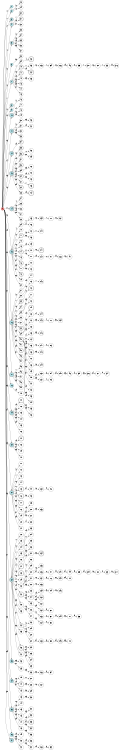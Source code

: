 digraph APTA {
__start0 [label="" shape="none"];

rankdir=LR;
size="8,5";

s0 [style="filled", color="black", fillcolor="#ff817b" shape="circle", label="0"];
s1 [style="filled", color="black", fillcolor="powderblue" shape="circle", label="1"];
s2 [style="filled", color="black", fillcolor="powderblue" shape="circle", label="2"];
s3 [style="rounded,filled", color="black", fillcolor="powderblue" shape="doublecircle", label="3"];
s4 [style="rounded,filled", color="black", fillcolor="powderblue" shape="doublecircle", label="4"];
s5 [style="rounded,filled", color="black", fillcolor="powderblue" shape="doublecircle", label="5"];
s6 [style="filled", color="black", fillcolor="powderblue" shape="circle", label="6"];
s7 [style="rounded,filled", color="black", fillcolor="powderblue" shape="doublecircle", label="7"];
s8 [style="rounded,filled", color="black", fillcolor="powderblue" shape="doublecircle", label="8"];
s9 [style="filled", color="black", fillcolor="powderblue" shape="circle", label="9"];
s10 [style="rounded,filled", color="black", fillcolor="powderblue" shape="doublecircle", label="10"];
s11 [style="rounded,filled", color="black", fillcolor="powderblue" shape="doublecircle", label="11"];
s12 [style="rounded,filled", color="black", fillcolor="powderblue" shape="doublecircle", label="12"];
s13 [style="rounded,filled", color="black", fillcolor="powderblue" shape="doublecircle", label="13"];
s14 [style="rounded,filled", color="black", fillcolor="powderblue" shape="doublecircle", label="14"];
s15 [style="rounded,filled", color="black", fillcolor="powderblue" shape="doublecircle", label="15"];
s16 [style="rounded,filled", color="black", fillcolor="powderblue" shape="doublecircle", label="16"];
s17 [style="rounded,filled", color="black", fillcolor="powderblue" shape="doublecircle", label="17"];
s18 [style="filled", color="black", fillcolor="powderblue" shape="circle", label="18"];
s19 [style="rounded,filled", color="black", fillcolor="powderblue" shape="doublecircle", label="19"];
s20 [style="rounded,filled", color="black", fillcolor="powderblue" shape="doublecircle", label="20"];
s21 [style="rounded,filled", color="black", fillcolor="powderblue" shape="doublecircle", label="21"];
s22 [style="rounded,filled", color="black", fillcolor="powderblue" shape="doublecircle", label="22"];
s23 [style="filled", color="black", fillcolor="powderblue" shape="circle", label="23"];
s24 [style="filled", color="black", fillcolor="powderblue" shape="circle", label="24"];
s25 [style="rounded,filled", color="black", fillcolor="powderblue" shape="doublecircle", label="25"];
s26 [style="filled", color="black", fillcolor="powderblue" shape="circle", label="26"];
s27 [style="rounded,filled", color="black", fillcolor="powderblue" shape="doublecircle", label="27"];
s28 [style="filled", color="black", fillcolor="white" shape="circle", label="28"];
s29 [style="filled", color="black", fillcolor="white" shape="circle", label="29"];
s30 [style="rounded,filled", color="black", fillcolor="white" shape="doublecircle", label="30"];
s31 [style="rounded,filled", color="black", fillcolor="white" shape="doublecircle", label="31"];
s32 [style="filled", color="black", fillcolor="white" shape="circle", label="32"];
s33 [style="filled", color="black", fillcolor="white" shape="circle", label="33"];
s34 [style="filled", color="black", fillcolor="white" shape="circle", label="34"];
s35 [style="filled", color="black", fillcolor="white" shape="circle", label="35"];
s36 [style="filled", color="black", fillcolor="white" shape="circle", label="36"];
s37 [style="filled", color="black", fillcolor="white" shape="circle", label="37"];
s38 [style="filled", color="black", fillcolor="white" shape="circle", label="38"];
s39 [style="filled", color="black", fillcolor="white" shape="circle", label="39"];
s40 [style="rounded,filled", color="black", fillcolor="white" shape="doublecircle", label="40"];
s41 [style="rounded,filled", color="black", fillcolor="white" shape="doublecircle", label="41"];
s42 [style="filled", color="black", fillcolor="white" shape="circle", label="42"];
s43 [style="filled", color="black", fillcolor="white" shape="circle", label="43"];
s44 [style="filled", color="black", fillcolor="white" shape="circle", label="44"];
s45 [style="filled", color="black", fillcolor="white" shape="circle", label="45"];
s46 [style="filled", color="black", fillcolor="white" shape="circle", label="46"];
s47 [style="filled", color="black", fillcolor="white" shape="circle", label="47"];
s48 [style="filled", color="black", fillcolor="white" shape="circle", label="48"];
s49 [style="filled", color="black", fillcolor="white" shape="circle", label="49"];
s50 [style="filled", color="black", fillcolor="white" shape="circle", label="50"];
s51 [style="filled", color="black", fillcolor="white" shape="circle", label="51"];
s52 [style="filled", color="black", fillcolor="white" shape="circle", label="52"];
s53 [style="filled", color="black", fillcolor="white" shape="circle", label="53"];
s54 [style="rounded,filled", color="black", fillcolor="white" shape="doublecircle", label="54"];
s55 [style="rounded,filled", color="black", fillcolor="white" shape="doublecircle", label="55"];
s56 [style="rounded,filled", color="black", fillcolor="white" shape="doublecircle", label="56"];
s57 [style="filled", color="black", fillcolor="white" shape="circle", label="57"];
s58 [style="rounded,filled", color="black", fillcolor="white" shape="doublecircle", label="58"];
s59 [style="filled", color="black", fillcolor="white" shape="circle", label="59"];
s60 [style="rounded,filled", color="black", fillcolor="white" shape="doublecircle", label="60"];
s61 [style="filled", color="black", fillcolor="white" shape="circle", label="61"];
s62 [style="rounded,filled", color="black", fillcolor="white" shape="doublecircle", label="62"];
s63 [style="filled", color="black", fillcolor="white" shape="circle", label="63"];
s64 [style="filled", color="black", fillcolor="white" shape="circle", label="64"];
s65 [style="filled", color="black", fillcolor="white" shape="circle", label="65"];
s66 [style="filled", color="black", fillcolor="white" shape="circle", label="66"];
s67 [style="filled", color="black", fillcolor="white" shape="circle", label="67"];
s68 [style="filled", color="black", fillcolor="white" shape="circle", label="68"];
s69 [style="filled", color="black", fillcolor="white" shape="circle", label="69"];
s70 [style="filled", color="black", fillcolor="white" shape="circle", label="70"];
s71 [style="rounded,filled", color="black", fillcolor="white" shape="doublecircle", label="71"];
s72 [style="filled", color="black", fillcolor="white" shape="circle", label="72"];
s73 [style="filled", color="black", fillcolor="white" shape="circle", label="73"];
s74 [style="rounded,filled", color="black", fillcolor="white" shape="doublecircle", label="74"];
s75 [style="filled", color="black", fillcolor="white" shape="circle", label="75"];
s76 [style="rounded,filled", color="black", fillcolor="white" shape="doublecircle", label="76"];
s77 [style="filled", color="black", fillcolor="white" shape="circle", label="77"];
s78 [style="rounded,filled", color="black", fillcolor="white" shape="doublecircle", label="78"];
s79 [style="filled", color="black", fillcolor="white" shape="circle", label="79"];
s80 [style="filled", color="black", fillcolor="white" shape="circle", label="80"];
s81 [style="filled", color="black", fillcolor="white" shape="circle", label="81"];
s82 [style="filled", color="black", fillcolor="white" shape="circle", label="82"];
s83 [style="rounded,filled", color="black", fillcolor="white" shape="doublecircle", label="83"];
s84 [style="filled", color="black", fillcolor="white" shape="circle", label="84"];
s85 [style="filled", color="black", fillcolor="white" shape="circle", label="85"];
s86 [style="filled", color="black", fillcolor="white" shape="circle", label="86"];
s87 [style="filled", color="black", fillcolor="white" shape="circle", label="87"];
s88 [style="rounded,filled", color="black", fillcolor="white" shape="doublecircle", label="88"];
s89 [style="filled", color="black", fillcolor="white" shape="circle", label="89"];
s90 [style="rounded,filled", color="black", fillcolor="white" shape="doublecircle", label="90"];
s91 [style="filled", color="black", fillcolor="white" shape="circle", label="91"];
s92 [style="rounded,filled", color="black", fillcolor="white" shape="doublecircle", label="92"];
s93 [style="filled", color="black", fillcolor="white" shape="circle", label="93"];
s94 [style="filled", color="black", fillcolor="white" shape="circle", label="94"];
s95 [style="filled", color="black", fillcolor="white" shape="circle", label="95"];
s96 [style="filled", color="black", fillcolor="white" shape="circle", label="96"];
s97 [style="filled", color="black", fillcolor="white" shape="circle", label="97"];
s98 [style="filled", color="black", fillcolor="white" shape="circle", label="98"];
s99 [style="filled", color="black", fillcolor="white" shape="circle", label="99"];
s100 [style="filled", color="black", fillcolor="white" shape="circle", label="100"];
s101 [style="rounded,filled", color="black", fillcolor="white" shape="doublecircle", label="101"];
s102 [style="filled", color="black", fillcolor="white" shape="circle", label="102"];
s103 [style="filled", color="black", fillcolor="white" shape="circle", label="103"];
s104 [style="filled", color="black", fillcolor="white" shape="circle", label="104"];
s105 [style="filled", color="black", fillcolor="white" shape="circle", label="105"];
s106 [style="filled", color="black", fillcolor="white" shape="circle", label="106"];
s107 [style="rounded,filled", color="black", fillcolor="white" shape="doublecircle", label="107"];
s108 [style="filled", color="black", fillcolor="white" shape="circle", label="108"];
s109 [style="filled", color="black", fillcolor="white" shape="circle", label="109"];
s110 [style="filled", color="black", fillcolor="white" shape="circle", label="110"];
s111 [style="filled", color="black", fillcolor="white" shape="circle", label="111"];
s112 [style="filled", color="black", fillcolor="white" shape="circle", label="112"];
s113 [style="filled", color="black", fillcolor="white" shape="circle", label="113"];
s114 [style="filled", color="black", fillcolor="white" shape="circle", label="114"];
s115 [style="rounded,filled", color="black", fillcolor="white" shape="doublecircle", label="115"];
s116 [style="rounded,filled", color="black", fillcolor="white" shape="doublecircle", label="116"];
s117 [style="rounded,filled", color="black", fillcolor="white" shape="doublecircle", label="117"];
s118 [style="filled", color="black", fillcolor="white" shape="circle", label="118"];
s119 [style="filled", color="black", fillcolor="white" shape="circle", label="119"];
s120 [style="filled", color="black", fillcolor="white" shape="circle", label="120"];
s121 [style="filled", color="black", fillcolor="white" shape="circle", label="121"];
s122 [style="filled", color="black", fillcolor="white" shape="circle", label="122"];
s123 [style="filled", color="black", fillcolor="white" shape="circle", label="123"];
s124 [style="filled", color="black", fillcolor="white" shape="circle", label="124"];
s125 [style="filled", color="black", fillcolor="white" shape="circle", label="125"];
s126 [style="filled", color="black", fillcolor="white" shape="circle", label="126"];
s127 [style="rounded,filled", color="black", fillcolor="white" shape="doublecircle", label="127"];
s128 [style="rounded,filled", color="black", fillcolor="white" shape="doublecircle", label="128"];
s129 [style="filled", color="black", fillcolor="white" shape="circle", label="129"];
s130 [style="filled", color="black", fillcolor="white" shape="circle", label="130"];
s131 [style="rounded,filled", color="black", fillcolor="white" shape="doublecircle", label="131"];
s132 [style="filled", color="black", fillcolor="white" shape="circle", label="132"];
s133 [style="filled", color="black", fillcolor="white" shape="circle", label="133"];
s134 [style="filled", color="black", fillcolor="white" shape="circle", label="134"];
s135 [style="filled", color="black", fillcolor="white" shape="circle", label="135"];
s136 [style="rounded,filled", color="black", fillcolor="white" shape="doublecircle", label="136"];
s137 [style="filled", color="black", fillcolor="white" shape="circle", label="137"];
s138 [style="filled", color="black", fillcolor="white" shape="circle", label="138"];
s139 [style="filled", color="black", fillcolor="white" shape="circle", label="139"];
s140 [style="filled", color="black", fillcolor="white" shape="circle", label="140"];
s141 [style="rounded,filled", color="black", fillcolor="white" shape="doublecircle", label="141"];
s142 [style="filled", color="black", fillcolor="white" shape="circle", label="142"];
s143 [style="filled", color="black", fillcolor="white" shape="circle", label="143"];
s144 [style="filled", color="black", fillcolor="white" shape="circle", label="144"];
s145 [style="filled", color="black", fillcolor="white" shape="circle", label="145"];
s146 [style="filled", color="black", fillcolor="white" shape="circle", label="146"];
s147 [style="filled", color="black", fillcolor="white" shape="circle", label="147"];
s148 [style="filled", color="black", fillcolor="white" shape="circle", label="148"];
s149 [style="filled", color="black", fillcolor="white" shape="circle", label="149"];
s150 [style="filled", color="black", fillcolor="white" shape="circle", label="150"];
s151 [style="filled", color="black", fillcolor="white" shape="circle", label="151"];
s152 [style="rounded,filled", color="black", fillcolor="white" shape="doublecircle", label="152"];
s153 [style="filled", color="black", fillcolor="white" shape="circle", label="153"];
s154 [style="rounded,filled", color="black", fillcolor="white" shape="doublecircle", label="154"];
s155 [style="filled", color="black", fillcolor="white" shape="circle", label="155"];
s156 [style="filled", color="black", fillcolor="white" shape="circle", label="156"];
s157 [style="filled", color="black", fillcolor="white" shape="circle", label="157"];
s158 [style="filled", color="black", fillcolor="white" shape="circle", label="158"];
s159 [style="filled", color="black", fillcolor="white" shape="circle", label="159"];
s160 [style="filled", color="black", fillcolor="white" shape="circle", label="160"];
s161 [style="filled", color="black", fillcolor="white" shape="circle", label="161"];
s162 [style="filled", color="black", fillcolor="white" shape="circle", label="162"];
s163 [style="rounded,filled", color="black", fillcolor="white" shape="doublecircle", label="163"];
s164 [style="rounded,filled", color="black", fillcolor="white" shape="doublecircle", label="164"];
s165 [style="filled", color="black", fillcolor="white" shape="circle", label="165"];
s166 [style="filled", color="black", fillcolor="white" shape="circle", label="166"];
s167 [style="filled", color="black", fillcolor="white" shape="circle", label="167"];
s168 [style="filled", color="black", fillcolor="white" shape="circle", label="168"];
s169 [style="filled", color="black", fillcolor="white" shape="circle", label="169"];
s170 [style="filled", color="black", fillcolor="white" shape="circle", label="170"];
s171 [style="filled", color="black", fillcolor="white" shape="circle", label="171"];
s172 [style="filled", color="black", fillcolor="white" shape="circle", label="172"];
s173 [style="filled", color="black", fillcolor="white" shape="circle", label="173"];
s174 [style="filled", color="black", fillcolor="white" shape="circle", label="174"];
s175 [style="filled", color="black", fillcolor="white" shape="circle", label="175"];
s176 [style="rounded,filled", color="black", fillcolor="white" shape="doublecircle", label="176"];
s177 [style="filled", color="black", fillcolor="white" shape="circle", label="177"];
s178 [style="filled", color="black", fillcolor="white" shape="circle", label="178"];
s179 [style="rounded,filled", color="black", fillcolor="white" shape="doublecircle", label="179"];
s180 [style="filled", color="black", fillcolor="white" shape="circle", label="180"];
s181 [style="filled", color="black", fillcolor="white" shape="circle", label="181"];
s182 [style="filled", color="black", fillcolor="white" shape="circle", label="182"];
s183 [style="filled", color="black", fillcolor="white" shape="circle", label="183"];
s184 [style="filled", color="black", fillcolor="white" shape="circle", label="184"];
s185 [style="filled", color="black", fillcolor="white" shape="circle", label="185"];
s186 [style="rounded,filled", color="black", fillcolor="white" shape="doublecircle", label="186"];
s187 [style="filled", color="black", fillcolor="white" shape="circle", label="187"];
s188 [style="filled", color="black", fillcolor="white" shape="circle", label="188"];
s189 [style="filled", color="black", fillcolor="white" shape="circle", label="189"];
s190 [style="filled", color="black", fillcolor="white" shape="circle", label="190"];
s191 [style="filled", color="black", fillcolor="white" shape="circle", label="191"];
s192 [style="filled", color="black", fillcolor="white" shape="circle", label="192"];
s193 [style="filled", color="black", fillcolor="white" shape="circle", label="193"];
s194 [style="filled", color="black", fillcolor="white" shape="circle", label="194"];
s195 [style="filled", color="black", fillcolor="white" shape="circle", label="195"];
s196 [style="filled", color="black", fillcolor="white" shape="circle", label="196"];
s197 [style="filled", color="black", fillcolor="white" shape="circle", label="197"];
s198 [style="filled", color="black", fillcolor="white" shape="circle", label="198"];
s199 [style="filled", color="black", fillcolor="white" shape="circle", label="199"];
s200 [style="filled", color="black", fillcolor="white" shape="circle", label="200"];
s201 [style="filled", color="black", fillcolor="white" shape="circle", label="201"];
s202 [style="filled", color="black", fillcolor="white" shape="circle", label="202"];
s203 [style="filled", color="black", fillcolor="white" shape="circle", label="203"];
s204 [style="filled", color="black", fillcolor="white" shape="circle", label="204"];
s205 [style="filled", color="black", fillcolor="white" shape="circle", label="205"];
s206 [style="filled", color="black", fillcolor="white" shape="circle", label="206"];
s207 [style="filled", color="black", fillcolor="white" shape="circle", label="207"];
s208 [style="filled", color="black", fillcolor="white" shape="circle", label="208"];
s209 [style="filled", color="black", fillcolor="white" shape="circle", label="209"];
s210 [style="filled", color="black", fillcolor="white" shape="circle", label="210"];
s211 [style="filled", color="black", fillcolor="white" shape="circle", label="211"];
s212 [style="filled", color="black", fillcolor="white" shape="circle", label="212"];
s213 [style="filled", color="black", fillcolor="white" shape="circle", label="213"];
s214 [style="filled", color="black", fillcolor="white" shape="circle", label="214"];
s215 [style="filled", color="black", fillcolor="white" shape="circle", label="215"];
s216 [style="filled", color="black", fillcolor="white" shape="circle", label="216"];
s217 [style="filled", color="black", fillcolor="white" shape="circle", label="217"];
s218 [style="filled", color="black", fillcolor="white" shape="circle", label="218"];
s219 [style="filled", color="black", fillcolor="white" shape="circle", label="219"];
s220 [style="filled", color="black", fillcolor="white" shape="circle", label="220"];
s221 [style="filled", color="black", fillcolor="white" shape="circle", label="221"];
s222 [style="filled", color="black", fillcolor="white" shape="circle", label="222"];
s223 [style="filled", color="black", fillcolor="white" shape="circle", label="223"];
s224 [style="filled", color="black", fillcolor="white" shape="circle", label="224"];
s225 [style="filled", color="black", fillcolor="white" shape="circle", label="225"];
s226 [style="filled", color="black", fillcolor="white" shape="circle", label="226"];
s227 [style="filled", color="black", fillcolor="white" shape="circle", label="227"];
s228 [style="filled", color="black", fillcolor="white" shape="circle", label="228"];
s229 [style="filled", color="black", fillcolor="white" shape="circle", label="229"];
s230 [style="filled", color="black", fillcolor="white" shape="circle", label="230"];
s231 [style="filled", color="black", fillcolor="white" shape="circle", label="231"];
s232 [style="filled", color="black", fillcolor="white" shape="circle", label="232"];
s233 [style="rounded,filled", color="black", fillcolor="white" shape="doublecircle", label="233"];
s234 [style="filled", color="black", fillcolor="white" shape="circle", label="234"];
s235 [style="filled", color="black", fillcolor="white" shape="circle", label="235"];
s236 [style="filled", color="black", fillcolor="white" shape="circle", label="236"];
s237 [style="filled", color="black", fillcolor="white" shape="circle", label="237"];
s238 [style="filled", color="black", fillcolor="white" shape="circle", label="238"];
s239 [style="filled", color="black", fillcolor="white" shape="circle", label="239"];
s240 [style="filled", color="black", fillcolor="white" shape="circle", label="240"];
s241 [style="rounded,filled", color="black", fillcolor="white" shape="doublecircle", label="241"];
s242 [style="filled", color="black", fillcolor="white" shape="circle", label="242"];
s243 [style="filled", color="black", fillcolor="white" shape="circle", label="243"];
s244 [style="filled", color="black", fillcolor="white" shape="circle", label="244"];
s245 [style="filled", color="black", fillcolor="white" shape="circle", label="245"];
s246 [style="filled", color="black", fillcolor="white" shape="circle", label="246"];
s247 [style="filled", color="black", fillcolor="white" shape="circle", label="247"];
s248 [style="filled", color="black", fillcolor="white" shape="circle", label="248"];
s249 [style="filled", color="black", fillcolor="white" shape="circle", label="249"];
s250 [style="filled", color="black", fillcolor="white" shape="circle", label="250"];
s251 [style="filled", color="black", fillcolor="white" shape="circle", label="251"];
s252 [style="filled", color="black", fillcolor="white" shape="circle", label="252"];
s253 [style="filled", color="black", fillcolor="white" shape="circle", label="253"];
s254 [style="rounded,filled", color="black", fillcolor="white" shape="doublecircle", label="254"];
s255 [style="filled", color="black", fillcolor="white" shape="circle", label="255"];
s256 [style="filled", color="black", fillcolor="white" shape="circle", label="256"];
s257 [style="filled", color="black", fillcolor="white" shape="circle", label="257"];
s258 [style="filled", color="black", fillcolor="white" shape="circle", label="258"];
s259 [style="filled", color="black", fillcolor="white" shape="circle", label="259"];
s260 [style="rounded,filled", color="black", fillcolor="white" shape="doublecircle", label="260"];
s261 [style="filled", color="black", fillcolor="white" shape="circle", label="261"];
s262 [style="filled", color="black", fillcolor="white" shape="circle", label="262"];
s263 [style="filled", color="black", fillcolor="white" shape="circle", label="263"];
s264 [style="filled", color="black", fillcolor="white" shape="circle", label="264"];
s265 [style="filled", color="black", fillcolor="white" shape="circle", label="265"];
s266 [style="filled", color="black", fillcolor="white" shape="circle", label="266"];
s267 [style="filled", color="black", fillcolor="white" shape="circle", label="267"];
s268 [style="filled", color="black", fillcolor="white" shape="circle", label="268"];
s269 [style="filled", color="black", fillcolor="white" shape="circle", label="269"];
s270 [style="filled", color="black", fillcolor="white" shape="circle", label="270"];
s271 [style="filled", color="black", fillcolor="white" shape="circle", label="271"];
s272 [style="filled", color="black", fillcolor="white" shape="circle", label="272"];
s273 [style="filled", color="black", fillcolor="white" shape="circle", label="273"];
s274 [style="filled", color="black", fillcolor="white" shape="circle", label="274"];
s275 [style="filled", color="black", fillcolor="white" shape="circle", label="275"];
s276 [style="filled", color="black", fillcolor="white" shape="circle", label="276"];
s277 [style="filled", color="black", fillcolor="white" shape="circle", label="277"];
s278 [style="filled", color="black", fillcolor="white" shape="circle", label="278"];
s279 [style="filled", color="black", fillcolor="white" shape="circle", label="279"];
s280 [style="filled", color="black", fillcolor="white" shape="circle", label="280"];
s281 [style="filled", color="black", fillcolor="white" shape="circle", label="281"];
s282 [style="filled", color="black", fillcolor="white" shape="circle", label="282"];
s283 [style="filled", color="black", fillcolor="white" shape="circle", label="283"];
s284 [style="filled", color="black", fillcolor="white" shape="circle", label="284"];
s285 [style="filled", color="black", fillcolor="white" shape="circle", label="285"];
s286 [style="filled", color="black", fillcolor="white" shape="circle", label="286"];
s287 [style="filled", color="black", fillcolor="white" shape="circle", label="287"];
s288 [style="filled", color="black", fillcolor="white" shape="circle", label="288"];
s289 [style="filled", color="black", fillcolor="white" shape="circle", label="289"];
s290 [style="filled", color="black", fillcolor="white" shape="circle", label="290"];
s291 [style="filled", color="black", fillcolor="white" shape="circle", label="291"];
s292 [style="filled", color="black", fillcolor="white" shape="circle", label="292"];
s293 [style="filled", color="black", fillcolor="white" shape="circle", label="293"];
s294 [style="filled", color="black", fillcolor="white" shape="circle", label="294"];
s295 [style="filled", color="black", fillcolor="white" shape="circle", label="295"];
s296 [style="filled", color="black", fillcolor="white" shape="circle", label="296"];
s297 [style="filled", color="black", fillcolor="white" shape="circle", label="297"];
s298 [style="filled", color="black", fillcolor="white" shape="circle", label="298"];
s299 [style="filled", color="black", fillcolor="white" shape="circle", label="299"];
s300 [style="filled", color="black", fillcolor="white" shape="circle", label="300"];
s301 [style="filled", color="black", fillcolor="white" shape="circle", label="301"];
s302 [style="filled", color="black", fillcolor="white" shape="circle", label="302"];
s303 [style="filled", color="black", fillcolor="white" shape="circle", label="303"];
s304 [style="filled", color="black", fillcolor="white" shape="circle", label="304"];
s305 [style="filled", color="black", fillcolor="white" shape="circle", label="305"];
s306 [style="filled", color="black", fillcolor="white" shape="circle", label="306"];
s307 [style="filled", color="black", fillcolor="white" shape="circle", label="307"];
s308 [style="filled", color="black", fillcolor="white" shape="circle", label="308"];
s309 [style="filled", color="black", fillcolor="white" shape="circle", label="309"];
s310 [style="filled", color="black", fillcolor="white" shape="circle", label="310"];
s311 [style="filled", color="black", fillcolor="white" shape="circle", label="311"];
s312 [style="filled", color="black", fillcolor="white" shape="circle", label="312"];
s313 [style="filled", color="black", fillcolor="white" shape="circle", label="313"];
s314 [style="filled", color="black", fillcolor="white" shape="circle", label="314"];
s315 [style="filled", color="black", fillcolor="white" shape="circle", label="315"];
s316 [style="filled", color="black", fillcolor="white" shape="circle", label="316"];
s317 [style="filled", color="black", fillcolor="white" shape="circle", label="317"];
s0 -> s1 [label="0"];
s0 -> s2 [label="1"];
s0 -> s3 [label="2"];
s0 -> s4 [label="4"];
s0 -> s5 [label="5"];
s0 -> s6 [label="6"];
s0 -> s7 [label="7"];
s0 -> s8 [label="9"];
s0 -> s9 [label="12"];
s0 -> s10 [label="13"];
s0 -> s11 [label="14"];
s0 -> s12 [label="15"];
s0 -> s13 [label="16"];
s0 -> s14 [label="17"];
s0 -> s15 [label="18"];
s0 -> s16 [label="19"];
s0 -> s17 [label="20"];
s0 -> s18 [label="21"];
s0 -> s19 [label="22"];
s0 -> s20 [label="23"];
s0 -> s21 [label="24"];
s0 -> s22 [label="25"];
s0 -> s23 [label="26"];
s0 -> s24 [label="27"];
s0 -> s25 [label="28"];
s0 -> s26 [label="29"];
s0 -> s27 [label="30"];
s2 -> s28 [label="5"];
s2 -> s29 [label="6"];
s4 -> s30 [label="7"];
s4 -> s31 [label="19"];
s4 -> s32 [label="27"];
s5 -> s33 [label="3"];
s5 -> s34 [label="16"];
s5 -> s35 [label="19"];
s5 -> s36 [label="24"];
s5 -> s37 [label="25"];
s6 -> s38 [label="28"];
s7 -> s39 [label="1"];
s7 -> s40 [label="18"];
s7 -> s41 [label="19"];
s7 -> s42 [label="22"];
s7 -> s43 [label="24"];
s7 -> s44 [label="25"];
s7 -> s45 [label="27"];
s9 -> s46 [label="9"];
s10 -> s47 [label="14"];
s10 -> s48 [label="16"];
s10 -> s49 [label="19"];
s11 -> s50 [label="5"];
s11 -> s51 [label="7"];
s11 -> s52 [label="19"];
s11 -> s53 [label="25"];
s12 -> s54 [label="19"];
s13 -> s55 [label="18"];
s13 -> s56 [label="19"];
s13 -> s57 [label="20"];
s13 -> s58 [label="23"];
s13 -> s59 [label="24"];
s13 -> s60 [label="25"];
s13 -> s61 [label="27"];
s13 -> s62 [label="28"];
s13 -> s63 [label="29"];
s14 -> s64 [label="4"];
s14 -> s65 [label="16"];
s14 -> s66 [label="18"];
s14 -> s67 [label="19"];
s14 -> s68 [label="20"];
s15 -> s69 [label="4"];
s15 -> s70 [label="5"];
s15 -> s71 [label="7"];
s15 -> s72 [label="16"];
s15 -> s73 [label="17"];
s15 -> s74 [label="19"];
s15 -> s75 [label="21"];
s15 -> s76 [label="22"];
s15 -> s77 [label="24"];
s15 -> s78 [label="25"];
s15 -> s79 [label="27"];
s15 -> s80 [label="28"];
s16 -> s81 [label="5"];
s16 -> s82 [label="7"];
s16 -> s83 [label="16"];
s16 -> s84 [label="17"];
s16 -> s85 [label="18"];
s16 -> s86 [label="20"];
s16 -> s87 [label="21"];
s16 -> s88 [label="22"];
s16 -> s89 [label="24"];
s16 -> s90 [label="25"];
s16 -> s91 [label="27"];
s16 -> s92 [label="28"];
s16 -> s93 [label="29"];
s16 -> s94 [label="31"];
s17 -> s95 [label="7"];
s17 -> s96 [label="16"];
s17 -> s97 [label="18"];
s17 -> s98 [label="19"];
s17 -> s99 [label="25"];
s18 -> s100 [label="19"];
s19 -> s101 [label="19"];
s19 -> s102 [label="23"];
s19 -> s103 [label="24"];
s19 -> s104 [label="25"];
s19 -> s105 [label="28"];
s19 -> s106 [label="29"];
s20 -> s107 [label="19"];
s20 -> s108 [label="22"];
s20 -> s109 [label="24"];
s20 -> s110 [label="25"];
s21 -> s111 [label="5"];
s21 -> s112 [label="7"];
s21 -> s113 [label="16"];
s21 -> s114 [label="17"];
s21 -> s115 [label="18"];
s21 -> s116 [label="19"];
s21 -> s117 [label="22"];
s21 -> s118 [label="23"];
s21 -> s119 [label="25"];
s21 -> s120 [label="27"];
s21 -> s121 [label="29"];
s22 -> s122 [label="0"];
s22 -> s123 [label="5"];
s22 -> s124 [label="7"];
s22 -> s125 [label="13"];
s22 -> s126 [label="14"];
s22 -> s127 [label="15"];
s22 -> s128 [label="16"];
s22 -> s129 [label="17"];
s22 -> s130 [label="18"];
s22 -> s131 [label="19"];
s22 -> s132 [label="22"];
s22 -> s133 [label="23"];
s22 -> s134 [label="24"];
s22 -> s135 [label="27"];
s22 -> s136 [label="28"];
s22 -> s137 [label="29"];
s23 -> s138 [label="25"];
s23 -> s139 [label="27"];
s24 -> s140 [label="18"];
s24 -> s141 [label="19"];
s24 -> s142 [label="31"];
s25 -> s143 [label="18"];
s25 -> s144 [label="19"];
s25 -> s145 [label="23"];
s25 -> s146 [label="24"];
s25 -> s147 [label="25"];
s25 -> s148 [label="29"];
s26 -> s149 [label="19"];
s26 -> s150 [label="25"];
s26 -> s151 [label="28"];
s39 -> s152 [label="4"];
s40 -> s153 [label="7"];
s40 -> s154 [label="19"];
s42 -> s155 [label="25"];
s50 -> s156 [label="25"];
s51 -> s157 [label="19"];
s56 -> s158 [label="0"];
s56 -> s159 [label="20"];
s59 -> s160 [label="25"];
s60 -> s161 [label="19"];
s60 -> s162 [label="28"];
s61 -> s163 [label="7"];
s63 -> s164 [label="19"];
s69 -> s165 [label="7"];
s69 -> s166 [label="14"];
s71 -> s167 [label="18"];
s71 -> s168 [label="28"];
s73 -> s169 [label="19"];
s74 -> s170 [label="17"];
s74 -> s171 [label="18"];
s77 -> s172 [label="25"];
s77 -> s173 [label="28"];
s81 -> s174 [label="19"];
s82 -> s175 [label="18"];
s83 -> s176 [label="5"];
s85 -> s177 [label="25"];
s85 -> s178 [label="27"];
s88 -> s179 [label="19"];
s89 -> s180 [label="16"];
s89 -> s181 [label="19"];
s89 -> s182 [label="25"];
s90 -> s183 [label="14"];
s90 -> s184 [label="17"];
s90 -> s185 [label="18"];
s90 -> s186 [label="19"];
s90 -> s187 [label="23"];
s90 -> s188 [label="24"];
s90 -> s189 [label="27"];
s90 -> s190 [label="28"];
s90 -> s191 [label="31"];
s93 -> s192 [label="19"];
s96 -> s193 [label="25"];
s97 -> s194 [label="19"];
s101 -> s195 [label="22"];
s101 -> s196 [label="25"];
s115 -> s197 [label="24"];
s116 -> s198 [label="28"];
s119 -> s199 [label="19"];
s119 -> s200 [label="24"];
s119 -> s201 [label="28"];
s120 -> s202 [label="14"];
s124 -> s203 [label="19"];
s125 -> s204 [label="11"];
s126 -> s205 [label="19"];
s126 -> s206 [label="25"];
s127 -> s207 [label="19"];
s130 -> s208 [label="5"];
s130 -> s209 [label="17"];
s130 -> s210 [label="19"];
s130 -> s211 [label="24"];
s130 -> s212 [label="25"];
s131 -> s213 [label="16"];
s131 -> s214 [label="25"];
s131 -> s215 [label="28"];
s132 -> s216 [label="16"];
s132 -> s217 [label="23"];
s134 -> s218 [label="5"];
s134 -> s219 [label="7"];
s134 -> s220 [label="16"];
s134 -> s221 [label="25"];
s136 -> s222 [label="22"];
s136 -> s223 [label="24"];
s136 -> s224 [label="25"];
s136 -> s225 [label="29"];
s139 -> s226 [label="25"];
s140 -> s227 [label="17"];
s141 -> s228 [label="25"];
s142 -> s229 [label="28"];
s143 -> s230 [label="25"];
s146 -> s231 [label="25"];
s147 -> s232 [label="19"];
s147 -> s233 [label="24"];
s147 -> s234 [label="28"];
s148 -> s235 [label="25"];
s150 -> s236 [label="19"];
s150 -> s237 [label="28"];
s153 -> s238 [label="18"];
s165 -> s239 [label="18"];
s167 -> s240 [label="7"];
s170 -> s241 [label="18"];
s171 -> s242 [label="19"];
s175 -> s243 [label="7"];
s180 -> s244 [label="14"];
s181 -> s245 [label="25"];
s183 -> s246 [label="25"];
s185 -> s247 [label="16"];
s186 -> s248 [label="25"];
s188 -> s249 [label="18"];
s190 -> s250 [label="24"];
s190 -> s251 [label="25"];
s197 -> s252 [label="18"];
s200 -> s253 [label="25"];
s207 -> s254 [label="26"];
s210 -> s255 [label="18"];
s210 -> s256 [label="24"];
s211 -> s257 [label="18"];
s212 -> s258 [label="18"];
s214 -> s259 [label="19"];
s214 -> s260 [label="24"];
s214 -> s261 [label="29"];
s215 -> s262 [label="29"];
s216 -> s263 [label="5"];
s217 -> s264 [label="22"];
s221 -> s265 [label="24"];
s226 -> s266 [label="28"];
s228 -> s267 [label="18"];
s237 -> s268 [label="19"];
s238 -> s269 [label="7"];
s239 -> s270 [label="7"];
s242 -> s271 [label="18"];
s245 -> s272 [label="24"];
s247 -> s273 [label="22"];
s250 -> s274 [label="25"];
s251 -> s275 [label="24"];
s252 -> s276 [label="19"];
s256 -> s277 [label="18"];
s257 -> s278 [label="25"];
s259 -> s279 [label="25"];
s262 -> s280 [label="19"];
s263 -> s281 [label="16"];
s264 -> s282 [label="19"];
s265 -> s283 [label="25"];
s266 -> s284 [label="29"];
s268 -> s285 [label="25"];
s269 -> s286 [label="18"];
s270 -> s287 [label="18"];
s271 -> s288 [label="19"];
s272 -> s289 [label="25"];
s274 -> s290 [label="24"];
s277 -> s291 [label="19"];
s278 -> s292 [label="28"];
s279 -> s293 [label="18"];
s281 -> s294 [label="19"];
s283 -> s295 [label="24"];
s286 -> s296 [label="19"];
s288 -> s297 [label="18"];
s290 -> s298 [label="25"];
s291 -> s299 [label="24"];
s292 -> s300 [label="29"];
s294 -> s301 [label="28"];
s295 -> s302 [label="25"];
s296 -> s303 [label="27"];
s298 -> s304 [label="24"];
s299 -> s305 [label="19"];
s301 -> s306 [label="19"];
s303 -> s307 [label="7"];
s304 -> s308 [label="25"];
s305 -> s309 [label="24"];
s307 -> s310 [label="18"];
s308 -> s311 [label="24"];
s309 -> s312 [label="18"];
s310 -> s313 [label="7"];
s311 -> s314 [label="19"];
s312 -> s315 [label="24"];
s313 -> s316 [label="19"];
s315 -> s317 [label="18"];

}